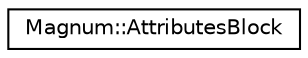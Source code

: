 digraph "圖形化之類別階層"
{
  edge [fontname="Helvetica",fontsize="10",labelfontname="Helvetica",labelfontsize="10"];
  node [fontname="Helvetica",fontsize="10",shape=record];
  rankdir="LR";
  Node1 [label="Magnum::AttributesBlock",height=0.2,width=0.4,color="black", fillcolor="white", style="filled",URL="$class_magnum_1_1_attributes_block.html"];
}
